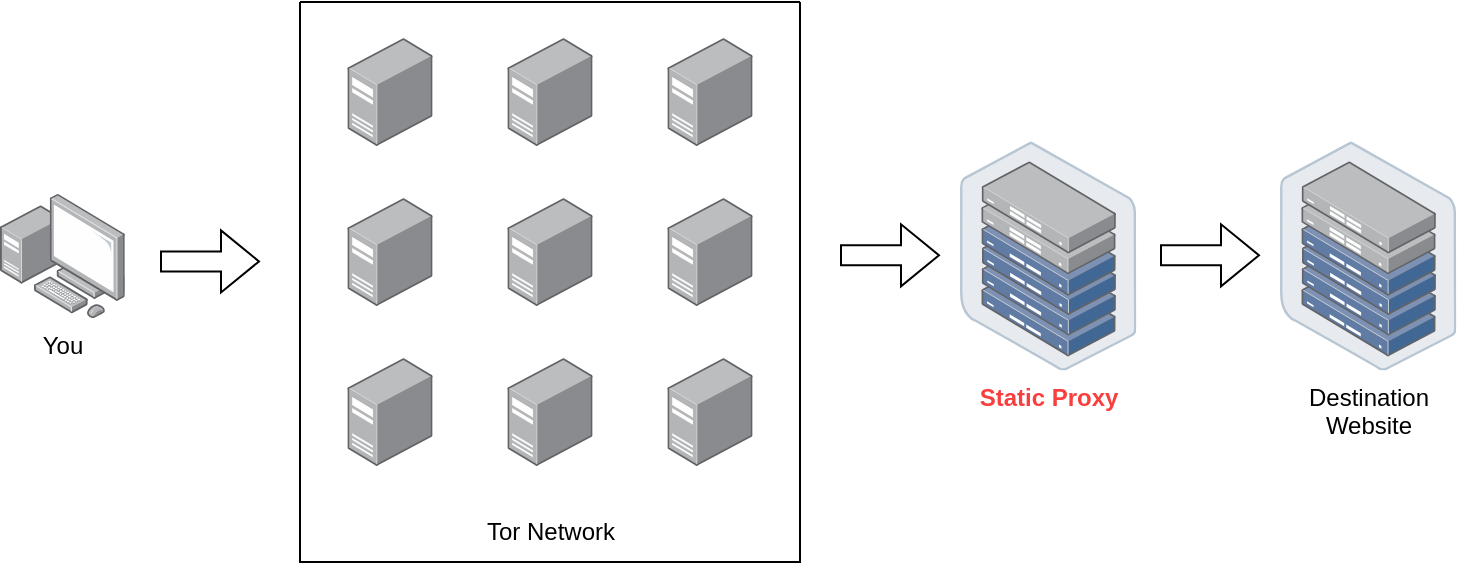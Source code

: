 <mxfile version="24.7.17">
  <diagram name="Page-1" id="5Q2bsmtAaErxtfXgsVmu">
    <mxGraphModel dx="1390" dy="735" grid="1" gridSize="10" guides="1" tooltips="1" connect="1" arrows="1" fold="1" page="1" pageScale="1" pageWidth="50000" pageHeight="50000" math="0" shadow="0">
      <root>
        <mxCell id="0" />
        <mxCell id="1" parent="0" />
        <mxCell id="XtLfDpK3IPSbcYS-EjGs-10" value="You" style="image;points=[];aspect=fixed;html=1;align=center;shadow=0;dashed=0;image=img/lib/allied_telesis/computer_and_terminals/Personal_Computer_with_Server.svg;" vertex="1" parent="1">
          <mxGeometry x="430" y="325.8" width="62.4" height="62.4" as="geometry" />
        </mxCell>
        <mxCell id="XtLfDpK3IPSbcYS-EjGs-11" value="Destination&lt;div&gt;Website&lt;/div&gt;" style="image;points=[];aspect=fixed;html=1;align=center;shadow=0;dashed=0;image=img/lib/allied_telesis/storage/Datacenter_Server_Half_Rack_ToR.svg;" vertex="1" parent="1">
          <mxGeometry x="1070" y="299.7" width="88.2" height="114.6" as="geometry" />
        </mxCell>
        <mxCell id="XtLfDpK3IPSbcYS-EjGs-14" value="" style="swimlane;startSize=0;" vertex="1" parent="1">
          <mxGeometry x="580" y="230" width="250" height="280" as="geometry" />
        </mxCell>
        <mxCell id="XtLfDpK3IPSbcYS-EjGs-1" value="" style="image;points=[];aspect=fixed;html=1;align=center;shadow=0;dashed=0;image=img/lib/allied_telesis/computer_and_terminals/Server_Desktop.svg;" vertex="1" parent="XtLfDpK3IPSbcYS-EjGs-14">
          <mxGeometry x="23.7" y="98" width="42.6" height="54" as="geometry" />
        </mxCell>
        <mxCell id="XtLfDpK3IPSbcYS-EjGs-2" value="" style="image;points=[];aspect=fixed;html=1;align=center;shadow=0;dashed=0;image=img/lib/allied_telesis/computer_and_terminals/Server_Desktop.svg;" vertex="1" parent="XtLfDpK3IPSbcYS-EjGs-14">
          <mxGeometry x="23.7" y="18" width="42.6" height="54" as="geometry" />
        </mxCell>
        <mxCell id="XtLfDpK3IPSbcYS-EjGs-3" value="" style="image;points=[];aspect=fixed;html=1;align=center;shadow=0;dashed=0;image=img/lib/allied_telesis/computer_and_terminals/Server_Desktop.svg;" vertex="1" parent="XtLfDpK3IPSbcYS-EjGs-14">
          <mxGeometry x="23.7" y="178" width="42.6" height="54" as="geometry" />
        </mxCell>
        <mxCell id="XtLfDpK3IPSbcYS-EjGs-4" value="" style="image;points=[];aspect=fixed;html=1;align=center;shadow=0;dashed=0;image=img/lib/allied_telesis/computer_and_terminals/Server_Desktop.svg;" vertex="1" parent="XtLfDpK3IPSbcYS-EjGs-14">
          <mxGeometry x="103.7" y="98" width="42.6" height="54" as="geometry" />
        </mxCell>
        <mxCell id="XtLfDpK3IPSbcYS-EjGs-5" value="" style="image;points=[];aspect=fixed;html=1;align=center;shadow=0;dashed=0;image=img/lib/allied_telesis/computer_and_terminals/Server_Desktop.svg;" vertex="1" parent="XtLfDpK3IPSbcYS-EjGs-14">
          <mxGeometry x="103.7" y="18" width="42.6" height="54" as="geometry" />
        </mxCell>
        <mxCell id="XtLfDpK3IPSbcYS-EjGs-6" value="" style="image;points=[];aspect=fixed;html=1;align=center;shadow=0;dashed=0;image=img/lib/allied_telesis/computer_and_terminals/Server_Desktop.svg;" vertex="1" parent="XtLfDpK3IPSbcYS-EjGs-14">
          <mxGeometry x="103.7" y="178" width="42.6" height="54" as="geometry" />
        </mxCell>
        <mxCell id="XtLfDpK3IPSbcYS-EjGs-7" value="" style="image;points=[];aspect=fixed;html=1;align=center;shadow=0;dashed=0;image=img/lib/allied_telesis/computer_and_terminals/Server_Desktop.svg;" vertex="1" parent="XtLfDpK3IPSbcYS-EjGs-14">
          <mxGeometry x="183.7" y="98" width="42.6" height="54" as="geometry" />
        </mxCell>
        <mxCell id="XtLfDpK3IPSbcYS-EjGs-8" value="" style="image;points=[];aspect=fixed;html=1;align=center;shadow=0;dashed=0;image=img/lib/allied_telesis/computer_and_terminals/Server_Desktop.svg;" vertex="1" parent="XtLfDpK3IPSbcYS-EjGs-14">
          <mxGeometry x="183.7" y="18" width="42.6" height="54" as="geometry" />
        </mxCell>
        <mxCell id="XtLfDpK3IPSbcYS-EjGs-9" value="" style="image;points=[];aspect=fixed;html=1;align=center;shadow=0;dashed=0;image=img/lib/allied_telesis/computer_and_terminals/Server_Desktop.svg;" vertex="1" parent="XtLfDpK3IPSbcYS-EjGs-14">
          <mxGeometry x="183.7" y="178" width="42.6" height="54" as="geometry" />
        </mxCell>
        <mxCell id="XtLfDpK3IPSbcYS-EjGs-15" value="Tor Network" style="text;html=1;align=center;verticalAlign=middle;resizable=0;points=[];autosize=1;strokeColor=none;fillColor=none;" vertex="1" parent="XtLfDpK3IPSbcYS-EjGs-14">
          <mxGeometry x="80" y="250" width="90" height="30" as="geometry" />
        </mxCell>
        <mxCell id="XtLfDpK3IPSbcYS-EjGs-16" value="&lt;b&gt;&lt;font color=&quot;#f93e3e&quot;&gt;Static Proxy&lt;/font&gt;&lt;/b&gt;" style="image;points=[];aspect=fixed;html=1;align=center;shadow=0;dashed=0;image=img/lib/allied_telesis/storage/Datacenter_Server_Half_Rack_ToR.svg;imageBackground=none;" vertex="1" parent="1">
          <mxGeometry x="910" y="299.7" width="88.2" height="114.6" as="geometry" />
        </mxCell>
        <mxCell id="XtLfDpK3IPSbcYS-EjGs-18" value="" style="shape=flexArrow;endArrow=classic;html=1;rounded=0;" edge="1" parent="1">
          <mxGeometry width="50" height="50" relative="1" as="geometry">
            <mxPoint x="510" y="359.71" as="sourcePoint" />
            <mxPoint x="560" y="359.71" as="targetPoint" />
          </mxGeometry>
        </mxCell>
        <mxCell id="XtLfDpK3IPSbcYS-EjGs-19" value="" style="shape=flexArrow;endArrow=classic;html=1;rounded=0;" edge="1" parent="1">
          <mxGeometry width="50" height="50" relative="1" as="geometry">
            <mxPoint x="850" y="356.66" as="sourcePoint" />
            <mxPoint x="900" y="356.66" as="targetPoint" />
          </mxGeometry>
        </mxCell>
        <mxCell id="XtLfDpK3IPSbcYS-EjGs-20" value="" style="shape=flexArrow;endArrow=classic;html=1;rounded=0;" edge="1" parent="1">
          <mxGeometry width="50" height="50" relative="1" as="geometry">
            <mxPoint x="1010" y="356.66" as="sourcePoint" />
            <mxPoint x="1060" y="356.66" as="targetPoint" />
          </mxGeometry>
        </mxCell>
      </root>
    </mxGraphModel>
  </diagram>
</mxfile>
